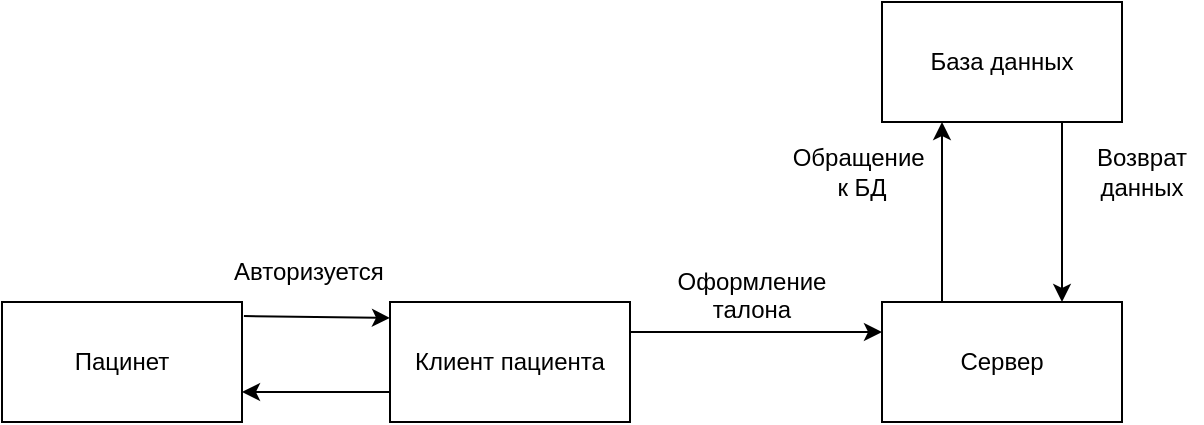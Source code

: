 <mxfile version="20.5.3" type="device"><diagram id="HDsuyk0Cx7PxwLh9lo51" name="Страница 1"><mxGraphModel dx="1422" dy="794" grid="1" gridSize="10" guides="1" tooltips="1" connect="1" arrows="1" fold="1" page="1" pageScale="1" pageWidth="827" pageHeight="1169" math="0" shadow="0"><root><mxCell id="0"/><mxCell id="1" parent="0"/><mxCell id="BnWqAtHjnVXrz1xGwC5M-1" value="Пацинет" style="rounded=0;whiteSpace=wrap;html=1;" vertex="1" parent="1"><mxGeometry x="100" y="250" width="120" height="60" as="geometry"/></mxCell><mxCell id="BnWqAtHjnVXrz1xGwC5M-2" value="Клиент пациента" style="rounded=0;whiteSpace=wrap;html=1;" vertex="1" parent="1"><mxGeometry x="294" y="250" width="120" height="60" as="geometry"/></mxCell><mxCell id="BnWqAtHjnVXrz1xGwC5M-3" value="Сервер" style="rounded=0;whiteSpace=wrap;html=1;" vertex="1" parent="1"><mxGeometry x="540" y="250" width="120" height="60" as="geometry"/></mxCell><mxCell id="BnWqAtHjnVXrz1xGwC5M-4" value="База данных" style="rounded=0;whiteSpace=wrap;html=1;" vertex="1" parent="1"><mxGeometry x="540" y="100" width="120" height="60" as="geometry"/></mxCell><mxCell id="BnWqAtHjnVXrz1xGwC5M-5" value="" style="endArrow=classic;html=1;rounded=0;exitX=1.008;exitY=0.117;exitDx=0;exitDy=0;exitPerimeter=0;entryX=0;entryY=0.133;entryDx=0;entryDy=0;entryPerimeter=0;" edge="1" parent="1" source="BnWqAtHjnVXrz1xGwC5M-1" target="BnWqAtHjnVXrz1xGwC5M-2"><mxGeometry width="50" height="50" relative="1" as="geometry"><mxPoint x="390" y="430" as="sourcePoint"/><mxPoint x="440" y="380" as="targetPoint"/></mxGeometry></mxCell><mxCell id="BnWqAtHjnVXrz1xGwC5M-6" value="Авторизуется" style="text;strokeColor=none;fillColor=none;align=left;verticalAlign=middle;spacingLeft=4;spacingRight=4;overflow=hidden;points=[[0,0.5],[1,0.5]];portConstraint=eastwest;rotatable=0;whiteSpace=wrap;html=1;" vertex="1" parent="1"><mxGeometry x="210" y="220" width="90" height="30" as="geometry"/></mxCell><mxCell id="BnWqAtHjnVXrz1xGwC5M-7" value="" style="endArrow=classic;html=1;rounded=0;exitX=0;exitY=0.75;exitDx=0;exitDy=0;entryX=1;entryY=0.75;entryDx=0;entryDy=0;" edge="1" parent="1" source="BnWqAtHjnVXrz1xGwC5M-2" target="BnWqAtHjnVXrz1xGwC5M-1"><mxGeometry width="50" height="50" relative="1" as="geometry"><mxPoint x="390" y="430" as="sourcePoint"/><mxPoint x="440" y="380" as="targetPoint"/></mxGeometry></mxCell><mxCell id="BnWqAtHjnVXrz1xGwC5M-8" value="" style="endArrow=classic;html=1;rounded=0;exitX=1;exitY=0.25;exitDx=0;exitDy=0;entryX=0;entryY=0.25;entryDx=0;entryDy=0;" edge="1" parent="1" source="BnWqAtHjnVXrz1xGwC5M-2" target="BnWqAtHjnVXrz1xGwC5M-3"><mxGeometry width="50" height="50" relative="1" as="geometry"><mxPoint x="390" y="430" as="sourcePoint"/><mxPoint x="440" y="380" as="targetPoint"/></mxGeometry></mxCell><mxCell id="BnWqAtHjnVXrz1xGwC5M-9" value="Оформление талона" style="text;strokeColor=none;fillColor=none;align=center;verticalAlign=middle;spacingLeft=4;spacingRight=4;overflow=hidden;points=[[0,0.5],[1,0.5]];portConstraint=eastwest;rotatable=0;whiteSpace=wrap;html=1;" vertex="1" parent="1"><mxGeometry x="420" y="230" width="110" height="30" as="geometry"/></mxCell><mxCell id="BnWqAtHjnVXrz1xGwC5M-12" value="" style="endArrow=classic;html=1;rounded=0;entryX=0.25;entryY=1;entryDx=0;entryDy=0;exitX=0.25;exitY=0;exitDx=0;exitDy=0;" edge="1" parent="1" source="BnWqAtHjnVXrz1xGwC5M-3" target="BnWqAtHjnVXrz1xGwC5M-4"><mxGeometry width="50" height="50" relative="1" as="geometry"><mxPoint x="390" y="430" as="sourcePoint"/><mxPoint x="440" y="380" as="targetPoint"/></mxGeometry></mxCell><mxCell id="BnWqAtHjnVXrz1xGwC5M-13" value="Обращение&amp;nbsp; к БД" style="text;html=1;strokeColor=none;fillColor=none;align=center;verticalAlign=middle;whiteSpace=wrap;rounded=0;" vertex="1" parent="1"><mxGeometry x="500" y="170" width="60" height="30" as="geometry"/></mxCell><mxCell id="BnWqAtHjnVXrz1xGwC5M-14" value="" style="endArrow=classic;html=1;rounded=0;exitX=0.75;exitY=1;exitDx=0;exitDy=0;entryX=0.75;entryY=0;entryDx=0;entryDy=0;" edge="1" parent="1" source="BnWqAtHjnVXrz1xGwC5M-4" target="BnWqAtHjnVXrz1xGwC5M-3"><mxGeometry width="50" height="50" relative="1" as="geometry"><mxPoint x="390" y="300" as="sourcePoint"/><mxPoint x="440" y="250" as="targetPoint"/></mxGeometry></mxCell><mxCell id="BnWqAtHjnVXrz1xGwC5M-15" value="Возврат данных" style="text;html=1;strokeColor=none;fillColor=none;align=center;verticalAlign=middle;whiteSpace=wrap;rounded=0;" vertex="1" parent="1"><mxGeometry x="640" y="170" width="60" height="30" as="geometry"/></mxCell></root></mxGraphModel></diagram></mxfile>